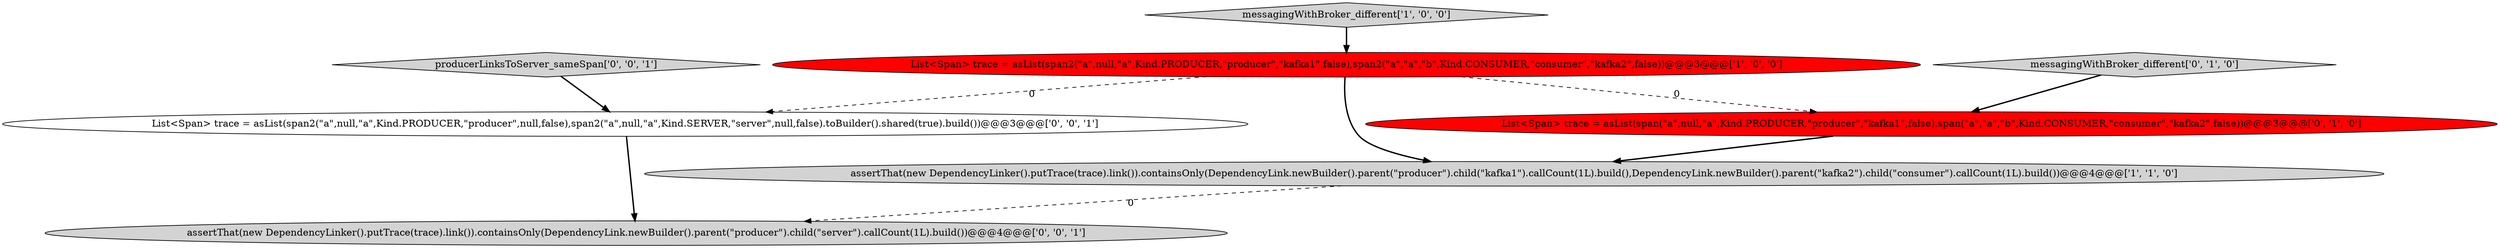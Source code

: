 digraph {
0 [style = filled, label = "List<Span> trace = asList(span2(\"a\",null,\"a\",Kind.PRODUCER,\"producer\",\"kafka1\",false),span2(\"a\",\"a\",\"b\",Kind.CONSUMER,\"consumer\",\"kafka2\",false))@@@3@@@['1', '0', '0']", fillcolor = red, shape = ellipse image = "AAA1AAABBB1BBB"];
4 [style = filled, label = "List<Span> trace = asList(span(\"a\",null,\"a\",Kind.PRODUCER,\"producer\",\"kafka1\",false),span(\"a\",\"a\",\"b\",Kind.CONSUMER,\"consumer\",\"kafka2\",false))@@@3@@@['0', '1', '0']", fillcolor = red, shape = ellipse image = "AAA1AAABBB2BBB"];
7 [style = filled, label = "producerLinksToServer_sameSpan['0', '0', '1']", fillcolor = lightgray, shape = diamond image = "AAA0AAABBB3BBB"];
1 [style = filled, label = "messagingWithBroker_different['1', '0', '0']", fillcolor = lightgray, shape = diamond image = "AAA0AAABBB1BBB"];
6 [style = filled, label = "List<Span> trace = asList(span2(\"a\",null,\"a\",Kind.PRODUCER,\"producer\",null,false),span2(\"a\",null,\"a\",Kind.SERVER,\"server\",null,false).toBuilder().shared(true).build())@@@3@@@['0', '0', '1']", fillcolor = white, shape = ellipse image = "AAA0AAABBB3BBB"];
2 [style = filled, label = "assertThat(new DependencyLinker().putTrace(trace).link()).containsOnly(DependencyLink.newBuilder().parent(\"producer\").child(\"kafka1\").callCount(1L).build(),DependencyLink.newBuilder().parent(\"kafka2\").child(\"consumer\").callCount(1L).build())@@@4@@@['1', '1', '0']", fillcolor = lightgray, shape = ellipse image = "AAA0AAABBB1BBB"];
5 [style = filled, label = "assertThat(new DependencyLinker().putTrace(trace).link()).containsOnly(DependencyLink.newBuilder().parent(\"producer\").child(\"server\").callCount(1L).build())@@@4@@@['0', '0', '1']", fillcolor = lightgray, shape = ellipse image = "AAA0AAABBB3BBB"];
3 [style = filled, label = "messagingWithBroker_different['0', '1', '0']", fillcolor = lightgray, shape = diamond image = "AAA0AAABBB2BBB"];
6->5 [style = bold, label=""];
2->5 [style = dashed, label="0"];
0->4 [style = dashed, label="0"];
0->6 [style = dashed, label="0"];
1->0 [style = bold, label=""];
4->2 [style = bold, label=""];
3->4 [style = bold, label=""];
7->6 [style = bold, label=""];
0->2 [style = bold, label=""];
}
